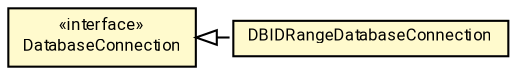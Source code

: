 #!/usr/local/bin/dot
#
# Class diagram 
# Generated by UMLGraph version R5_7_2-60-g0e99a6 (http://www.spinellis.gr/umlgraph/)
#

digraph G {
	graph [fontnames="svg"]
	edge [fontname="Roboto",fontsize=7,labelfontname="Roboto",labelfontsize=7,color="black"];
	node [fontname="Roboto",fontcolor="black",fontsize=8,shape=plaintext,margin=0,width=0,height=0];
	nodesep=0.15;
	ranksep=0.25;
	rankdir=LR;
	// de.lmu.ifi.dbs.elki.datasource.DatabaseConnection
	c3018737 [label=<<table title="de.lmu.ifi.dbs.elki.datasource.DatabaseConnection" border="0" cellborder="1" cellspacing="0" cellpadding="2" bgcolor="LemonChiffon" href="DatabaseConnection.html" target="_parent">
		<tr><td><table border="0" cellspacing="0" cellpadding="1">
		<tr><td align="center" balign="center"> &#171;interface&#187; </td></tr>
		<tr><td align="center" balign="center"> <font face="Roboto">DatabaseConnection</font> </td></tr>
		</table></td></tr>
		</table>>, URL="DatabaseConnection.html"];
	// de.lmu.ifi.dbs.elki.datasource.DBIDRangeDatabaseConnection
	c3020353 [label=<<table title="de.lmu.ifi.dbs.elki.datasource.DBIDRangeDatabaseConnection" border="0" cellborder="1" cellspacing="0" cellpadding="2" bgcolor="lemonChiffon" href="DBIDRangeDatabaseConnection.html" target="_parent">
		<tr><td><table border="0" cellspacing="0" cellpadding="1">
		<tr><td align="center" balign="center"> <font face="Roboto">DBIDRangeDatabaseConnection</font> </td></tr>
		</table></td></tr>
		</table>>, URL="DBIDRangeDatabaseConnection.html"];
	// de.lmu.ifi.dbs.elki.datasource.DBIDRangeDatabaseConnection implements de.lmu.ifi.dbs.elki.datasource.DatabaseConnection
	c3018737 -> c3020353 [arrowtail=empty,style=dashed,dir=back,weight=9];
}

